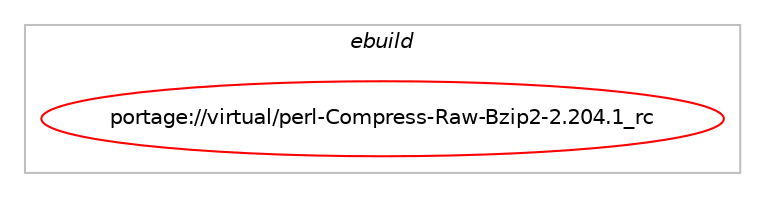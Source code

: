 digraph prolog {

# *************
# Graph options
# *************

newrank=true;
concentrate=true;
compound=true;
graph [rankdir=LR,fontname=Helvetica,fontsize=10,ranksep=1.5];#, ranksep=2.5, nodesep=0.2];
edge  [arrowhead=vee];
node  [fontname=Helvetica,fontsize=10];

# **********
# The ebuild
# **********

subgraph cluster_leftcol {
color=gray;
label=<<i>ebuild</i>>;
id [label="portage://virtual/perl-Compress-Raw-Bzip2-2.204.1_rc", color=red, width=4, href="../virtual/perl-Compress-Raw-Bzip2-2.204.1_rc.svg"];
}

# ****************
# The dependencies
# ****************

subgraph cluster_midcol {
color=gray;
label=<<i>dependencies</i>>;
subgraph cluster_compile {
fillcolor="#eeeeee";
style=filled;
label=<<i>compile</i>>;
}
subgraph cluster_compileandrun {
fillcolor="#eeeeee";
style=filled;
label=<<i>compile and run</i>>;
}
subgraph cluster_run {
fillcolor="#eeeeee";
style=filled;
label=<<i>run</i>>;
# *** BEGIN UNKNOWN DEPENDENCY TYPE (TODO) ***
# id -> equal(any_of_group([package_dependency(portage://virtual/perl-Compress-Raw-Bzip2-2.204.1_rc,run,no,dev-lang,perl,equal,[5.38*,,,5.38*],[],[]),package_dependency(portage://virtual/perl-Compress-Raw-Bzip2-2.204.1_rc,run,no,perl-core,Compress-Raw-Bzip2,tilde,[2.204.1,,_rc,2.204.1_rc],[],[])]))
# *** END UNKNOWN DEPENDENCY TYPE (TODO) ***

# *** BEGIN UNKNOWN DEPENDENCY TYPE (TODO) ***
# id -> equal(package_dependency(portage://virtual/perl-Compress-Raw-Bzip2-2.204.1_rc,run,no,dev-lang,perl,none,[,,],any_same_slot,[]))
# *** END UNKNOWN DEPENDENCY TYPE (TODO) ***

# *** BEGIN UNKNOWN DEPENDENCY TYPE (TODO) ***
# id -> equal(package_dependency(portage://virtual/perl-Compress-Raw-Bzip2-2.204.1_rc,run,weak,perl-core,Compress-Raw-Bzip2,greater,[2.204.1,,_rc-r999,2.204.1_rc-r999],[],[]))
# *** END UNKNOWN DEPENDENCY TYPE (TODO) ***

# *** BEGIN UNKNOWN DEPENDENCY TYPE (TODO) ***
# id -> equal(package_dependency(portage://virtual/perl-Compress-Raw-Bzip2-2.204.1_rc,run,weak,perl-core,Compress-Raw-Bzip2,smaller,[2.204.1,,_rc,2.204.1_rc],[],[]))
# *** END UNKNOWN DEPENDENCY TYPE (TODO) ***

}
}

# **************
# The candidates
# **************

subgraph cluster_choices {
rank=same;
color=gray;
label=<<i>candidates</i>>;

}

}
